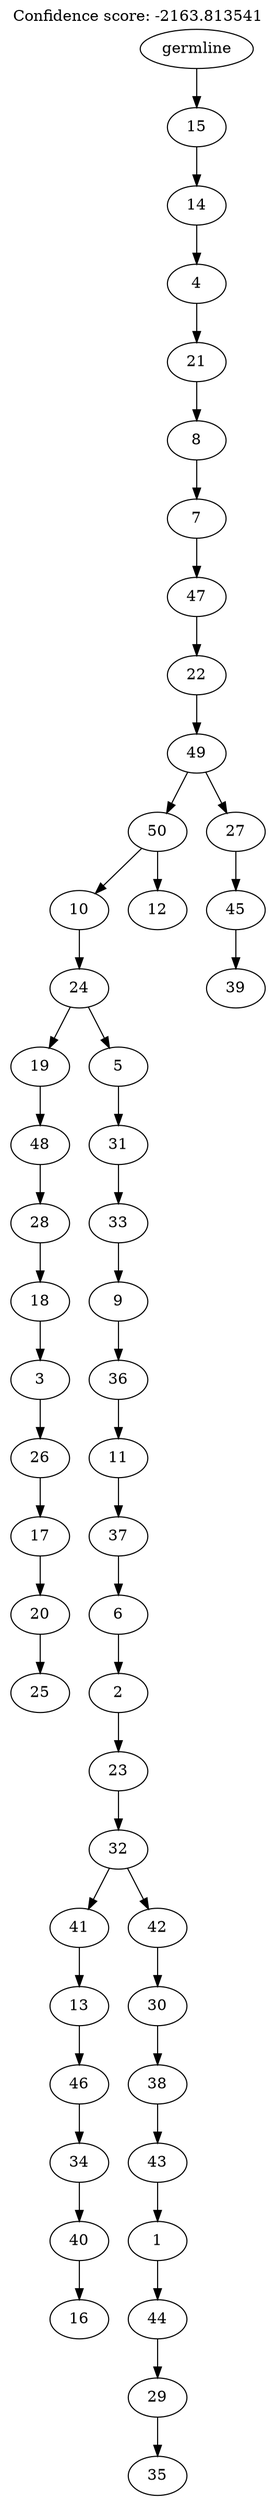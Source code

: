 digraph g {
	"48" -> "49";
	"49" [label="25"];
	"47" -> "48";
	"48" [label="20"];
	"46" -> "47";
	"47" [label="17"];
	"45" -> "46";
	"46" [label="26"];
	"44" -> "45";
	"45" [label="3"];
	"43" -> "44";
	"44" [label="18"];
	"42" -> "43";
	"43" [label="28"];
	"41" -> "42";
	"42" [label="48"];
	"39" -> "40";
	"40" [label="16"];
	"38" -> "39";
	"39" [label="40"];
	"37" -> "38";
	"38" [label="34"];
	"36" -> "37";
	"37" [label="46"];
	"35" -> "36";
	"36" [label="13"];
	"33" -> "34";
	"34" [label="35"];
	"32" -> "33";
	"33" [label="29"];
	"31" -> "32";
	"32" [label="44"];
	"30" -> "31";
	"31" [label="1"];
	"29" -> "30";
	"30" [label="43"];
	"28" -> "29";
	"29" [label="38"];
	"27" -> "28";
	"28" [label="30"];
	"26" -> "27";
	"27" [label="42"];
	"26" -> "35";
	"35" [label="41"];
	"25" -> "26";
	"26" [label="32"];
	"24" -> "25";
	"25" [label="23"];
	"23" -> "24";
	"24" [label="2"];
	"22" -> "23";
	"23" [label="6"];
	"21" -> "22";
	"22" [label="37"];
	"20" -> "21";
	"21" [label="11"];
	"19" -> "20";
	"20" [label="36"];
	"18" -> "19";
	"19" [label="9"];
	"17" -> "18";
	"18" [label="33"];
	"16" -> "17";
	"17" [label="31"];
	"15" -> "16";
	"16" [label="5"];
	"15" -> "41";
	"41" [label="19"];
	"14" -> "15";
	"15" [label="24"];
	"13" -> "14";
	"14" [label="10"];
	"13" -> "50";
	"50" [label="12"];
	"11" -> "12";
	"12" [label="39"];
	"10" -> "11";
	"11" [label="45"];
	"9" -> "10";
	"10" [label="27"];
	"9" -> "13";
	"13" [label="50"];
	"8" -> "9";
	"9" [label="49"];
	"7" -> "8";
	"8" [label="22"];
	"6" -> "7";
	"7" [label="47"];
	"5" -> "6";
	"6" [label="7"];
	"4" -> "5";
	"5" [label="8"];
	"3" -> "4";
	"4" [label="21"];
	"2" -> "3";
	"3" [label="4"];
	"1" -> "2";
	"2" [label="14"];
	"0" -> "1";
	"1" [label="15"];
	"0" [label="germline"];
	labelloc="t";
	label="Confidence score: -2163.813541";
}
